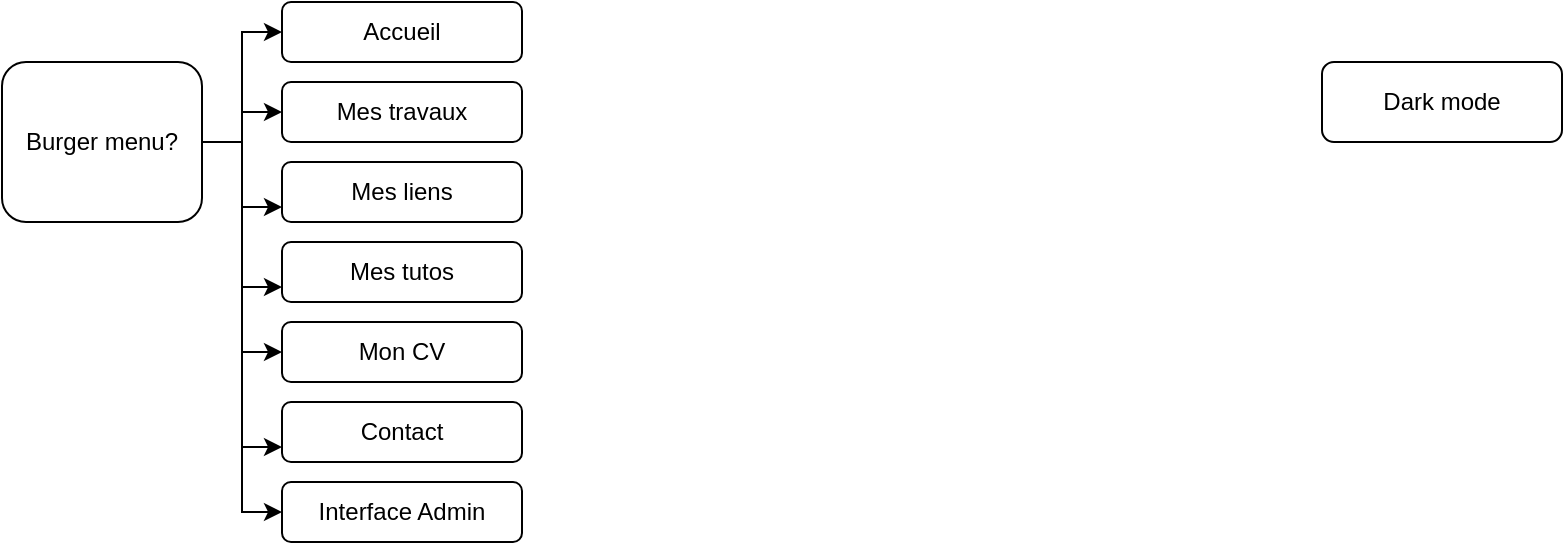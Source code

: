 <mxfile version="20.3.0" type="device"><diagram id="fUT8X1bF4-V0mwEHeO1f" name="Page-1"><mxGraphModel dx="1422" dy="865" grid="1" gridSize="10" guides="1" tooltips="1" connect="1" arrows="1" fold="1" page="1" pageScale="1" pageWidth="827" pageHeight="1169" math="0" shadow="0"><root><mxCell id="0"/><mxCell id="1" parent="0"/><mxCell id="9avBEAC_h3BRGzellSb9-1" value="Dark mode" style="rounded=1;whiteSpace=wrap;html=1;" vertex="1" parent="1"><mxGeometry x="680" y="40" width="120" height="40" as="geometry"/></mxCell><mxCell id="9avBEAC_h3BRGzellSb9-4" value="" style="edgeStyle=orthogonalEdgeStyle;rounded=0;orthogonalLoop=1;jettySize=auto;html=1;" edge="1" parent="1" source="9avBEAC_h3BRGzellSb9-2" target="9avBEAC_h3BRGzellSb9-3"><mxGeometry relative="1" as="geometry"/></mxCell><mxCell id="9avBEAC_h3BRGzellSb9-12" value="" style="edgeStyle=orthogonalEdgeStyle;rounded=0;orthogonalLoop=1;jettySize=auto;html=1;" edge="1" parent="1" source="9avBEAC_h3BRGzellSb9-2" target="9avBEAC_h3BRGzellSb9-10"><mxGeometry relative="1" as="geometry"/></mxCell><mxCell id="9avBEAC_h3BRGzellSb9-13" style="edgeStyle=orthogonalEdgeStyle;rounded=0;orthogonalLoop=1;jettySize=auto;html=1;entryX=0;entryY=0.75;entryDx=0;entryDy=0;" edge="1" parent="1" source="9avBEAC_h3BRGzellSb9-2" target="9avBEAC_h3BRGzellSb9-7"><mxGeometry relative="1" as="geometry"/></mxCell><mxCell id="9avBEAC_h3BRGzellSb9-14" style="edgeStyle=orthogonalEdgeStyle;rounded=0;orthogonalLoop=1;jettySize=auto;html=1;entryX=0;entryY=0.5;entryDx=0;entryDy=0;" edge="1" parent="1" source="9avBEAC_h3BRGzellSb9-2" target="9avBEAC_h3BRGzellSb9-9"><mxGeometry relative="1" as="geometry"/></mxCell><mxCell id="9avBEAC_h3BRGzellSb9-15" style="edgeStyle=orthogonalEdgeStyle;rounded=0;orthogonalLoop=1;jettySize=auto;html=1;entryX=0;entryY=0.75;entryDx=0;entryDy=0;" edge="1" parent="1" source="9avBEAC_h3BRGzellSb9-2" target="9avBEAC_h3BRGzellSb9-8"><mxGeometry relative="1" as="geometry"/></mxCell><mxCell id="9avBEAC_h3BRGzellSb9-17" style="edgeStyle=orthogonalEdgeStyle;rounded=0;orthogonalLoop=1;jettySize=auto;html=1;entryX=0;entryY=0.75;entryDx=0;entryDy=0;" edge="1" parent="1" source="9avBEAC_h3BRGzellSb9-2" target="9avBEAC_h3BRGzellSb9-16"><mxGeometry relative="1" as="geometry"><Array as="points"><mxPoint x="140" y="80"/><mxPoint x="140" y="233"/></Array></mxGeometry></mxCell><mxCell id="9avBEAC_h3BRGzellSb9-19" style="edgeStyle=orthogonalEdgeStyle;rounded=0;orthogonalLoop=1;jettySize=auto;html=1;entryX=0;entryY=0.5;entryDx=0;entryDy=0;" edge="1" parent="1" source="9avBEAC_h3BRGzellSb9-2" target="9avBEAC_h3BRGzellSb9-18"><mxGeometry relative="1" as="geometry"/></mxCell><mxCell id="9avBEAC_h3BRGzellSb9-2" value="Burger menu?" style="rounded=1;whiteSpace=wrap;html=1;" vertex="1" parent="1"><mxGeometry x="20" y="40" width="100" height="80" as="geometry"/></mxCell><mxCell id="9avBEAC_h3BRGzellSb9-3" value="Mes travaux" style="rounded=1;whiteSpace=wrap;html=1;" vertex="1" parent="1"><mxGeometry x="160" y="50" width="120" height="30" as="geometry"/></mxCell><mxCell id="9avBEAC_h3BRGzellSb9-7" value="Mes liens" style="rounded=1;whiteSpace=wrap;html=1;" vertex="1" parent="1"><mxGeometry x="160" y="90" width="120" height="30" as="geometry"/></mxCell><mxCell id="9avBEAC_h3BRGzellSb9-8" value="Mes tutos" style="rounded=1;whiteSpace=wrap;html=1;" vertex="1" parent="1"><mxGeometry x="160" y="130" width="120" height="30" as="geometry"/></mxCell><mxCell id="9avBEAC_h3BRGzellSb9-9" value="Mon CV" style="rounded=1;whiteSpace=wrap;html=1;" vertex="1" parent="1"><mxGeometry x="160" y="170" width="120" height="30" as="geometry"/></mxCell><mxCell id="9avBEAC_h3BRGzellSb9-10" value="Accueil" style="rounded=1;whiteSpace=wrap;html=1;" vertex="1" parent="1"><mxGeometry x="160" y="10" width="120" height="30" as="geometry"/></mxCell><mxCell id="9avBEAC_h3BRGzellSb9-16" value="Contact" style="rounded=1;whiteSpace=wrap;html=1;" vertex="1" parent="1"><mxGeometry x="160" y="210" width="120" height="30" as="geometry"/></mxCell><mxCell id="9avBEAC_h3BRGzellSb9-18" value="Interface Admin" style="rounded=1;whiteSpace=wrap;html=1;" vertex="1" parent="1"><mxGeometry x="160" y="250" width="120" height="30" as="geometry"/></mxCell></root></mxGraphModel></diagram></mxfile>